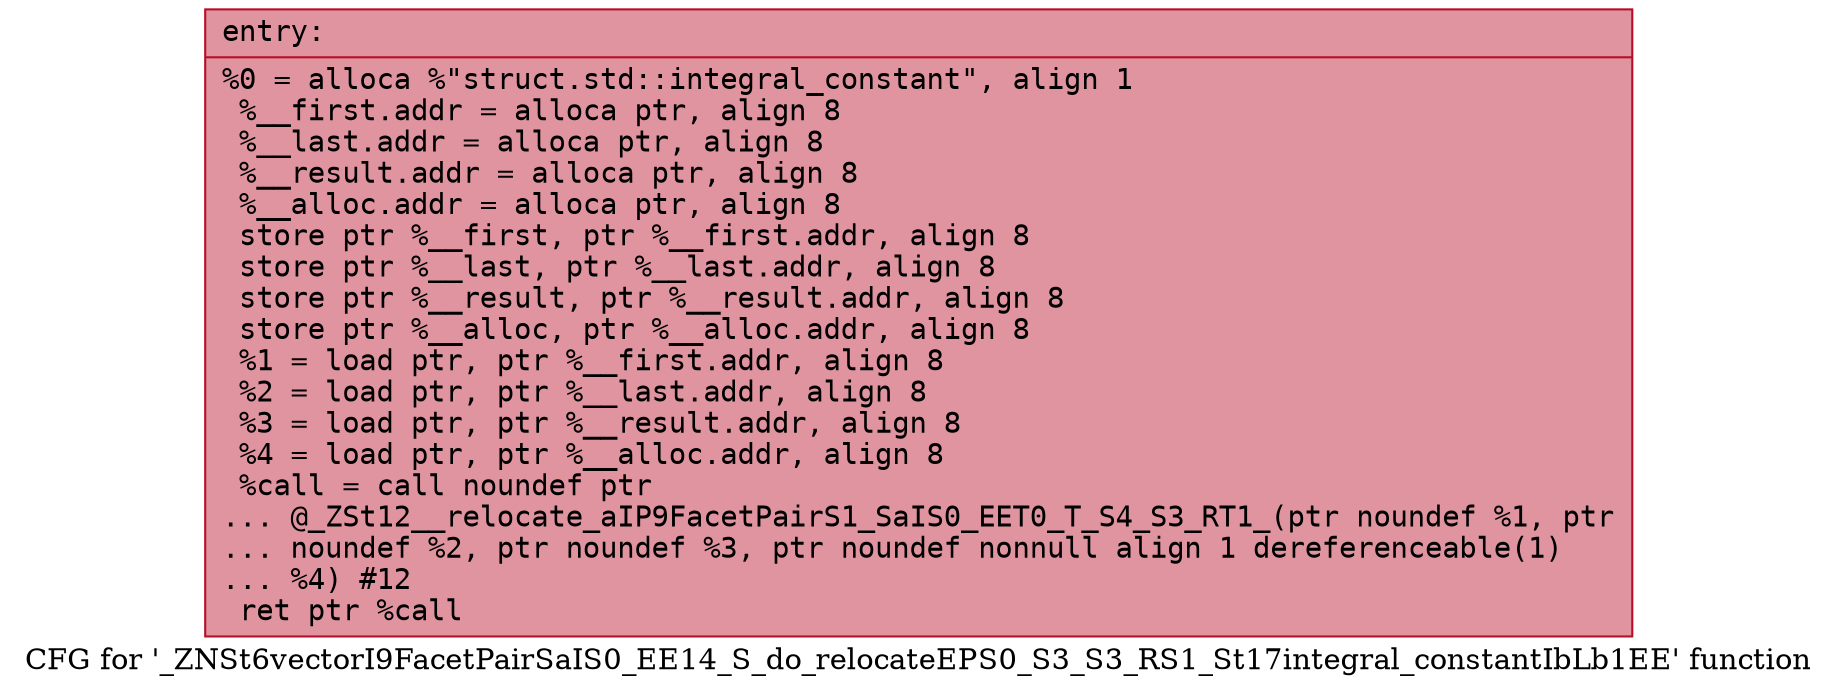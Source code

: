 digraph "CFG for '_ZNSt6vectorI9FacetPairSaIS0_EE14_S_do_relocateEPS0_S3_S3_RS1_St17integral_constantIbLb1EE' function" {
	label="CFG for '_ZNSt6vectorI9FacetPairSaIS0_EE14_S_do_relocateEPS0_S3_S3_RS1_St17integral_constantIbLb1EE' function";

	Node0x5606e0144e20 [shape=record,color="#b70d28ff", style=filled, fillcolor="#b70d2870" fontname="Courier",label="{entry:\l|  %0 = alloca %\"struct.std::integral_constant\", align 1\l  %__first.addr = alloca ptr, align 8\l  %__last.addr = alloca ptr, align 8\l  %__result.addr = alloca ptr, align 8\l  %__alloc.addr = alloca ptr, align 8\l  store ptr %__first, ptr %__first.addr, align 8\l  store ptr %__last, ptr %__last.addr, align 8\l  store ptr %__result, ptr %__result.addr, align 8\l  store ptr %__alloc, ptr %__alloc.addr, align 8\l  %1 = load ptr, ptr %__first.addr, align 8\l  %2 = load ptr, ptr %__last.addr, align 8\l  %3 = load ptr, ptr %__result.addr, align 8\l  %4 = load ptr, ptr %__alloc.addr, align 8\l  %call = call noundef ptr\l... @_ZSt12__relocate_aIP9FacetPairS1_SaIS0_EET0_T_S4_S3_RT1_(ptr noundef %1, ptr\l... noundef %2, ptr noundef %3, ptr noundef nonnull align 1 dereferenceable(1)\l... %4) #12\l  ret ptr %call\l}"];
}
